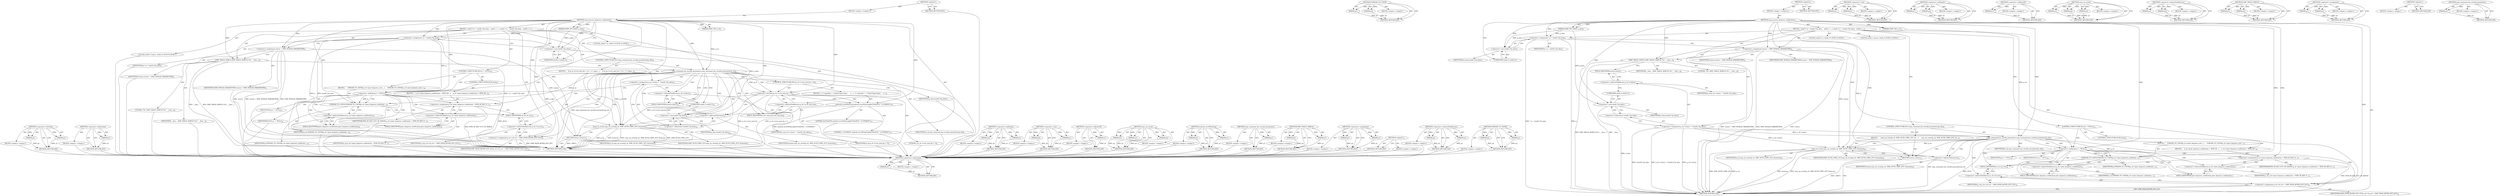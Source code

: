 digraph "STREAM_TO_UINT8" {
vulnerable_110 [label=<(METHOD,&lt;operator&gt;.indirection)>];
vulnerable_111 [label=<(PARAM,p1)>];
vulnerable_112 [label=<(BLOCK,&lt;empty&gt;,&lt;empty&gt;)>];
vulnerable_113 [label=<(METHOD_RETURN,ANY)>];
vulnerable_133 [label=<(METHOD,STREAM_TO_UINT8)>];
vulnerable_134 [label=<(PARAM,p1)>];
vulnerable_135 [label=<(PARAM,p2)>];
vulnerable_136 [label=<(BLOCK,&lt;empty&gt;,&lt;empty&gt;)>];
vulnerable_137 [label=<(METHOD_RETURN,ANY)>];
vulnerable_6 [label=<(METHOD,&lt;global&gt;)<SUB>1</SUB>>];
vulnerable_7 [label=<(BLOCK,&lt;empty&gt;,&lt;empty&gt;)<SUB>1</SUB>>];
vulnerable_8 [label=<(METHOD,smp_process_keypress_notification)<SUB>1</SUB>>];
vulnerable_9 [label=<(PARAM,tSMP_CB* p_cb)<SUB>1</SUB>>];
vulnerable_10 [label=<(PARAM,tSMP_INT_DATA* p_data)<SUB>1</SUB>>];
vulnerable_11 [label=<(BLOCK,{
 uint8_t* p = (uint8_t*)p_data;

   uint8_t r...,{
 uint8_t* p = (uint8_t*)p_data;

   uint8_t r...)<SUB>1</SUB>>];
vulnerable_12 [label="<(LOCAL,uint8_t* p: uint8_t*)<SUB>2</SUB>>"];
vulnerable_13 [label=<(&lt;operator&gt;.assignment,* p = (uint8_t*)p_data)<SUB>2</SUB>>];
vulnerable_14 [label=<(IDENTIFIER,p,* p = (uint8_t*)p_data)<SUB>2</SUB>>];
vulnerable_15 [label=<(&lt;operator&gt;.cast,(uint8_t*)p_data)<SUB>2</SUB>>];
vulnerable_16 [label=<(UNKNOWN,uint8_t*,uint8_t*)<SUB>2</SUB>>];
vulnerable_17 [label=<(IDENTIFIER,p_data,(uint8_t*)p_data)<SUB>2</SUB>>];
vulnerable_18 [label="<(LOCAL,uint8_t reason: uint8_t)<SUB>4</SUB>>"];
vulnerable_19 [label=<(&lt;operator&gt;.assignment,reason = SMP_INVALID_PARAMETERS)<SUB>4</SUB>>];
vulnerable_20 [label=<(IDENTIFIER,reason,reason = SMP_INVALID_PARAMETERS)<SUB>4</SUB>>];
vulnerable_21 [label=<(IDENTIFIER,SMP_INVALID_PARAMETERS,reason = SMP_INVALID_PARAMETERS)<SUB>4</SUB>>];
vulnerable_22 [label=<(SMP_TRACE_DEBUG,SMP_TRACE_DEBUG(&quot;%s&quot;, __func__))<SUB>6</SUB>>];
vulnerable_23 [label=<(LITERAL,&quot;%s&quot;,SMP_TRACE_DEBUG(&quot;%s&quot;, __func__))<SUB>6</SUB>>];
vulnerable_24 [label=<(IDENTIFIER,__func__,SMP_TRACE_DEBUG(&quot;%s&quot;, __func__))<SUB>6</SUB>>];
vulnerable_25 [label=<(&lt;operator&gt;.assignment,p_cb-&gt;status = *(uint8_t*)p_data)<SUB>7</SUB>>];
vulnerable_26 [label=<(&lt;operator&gt;.indirectFieldAccess,p_cb-&gt;status)<SUB>7</SUB>>];
vulnerable_27 [label=<(IDENTIFIER,p_cb,p_cb-&gt;status = *(uint8_t*)p_data)<SUB>7</SUB>>];
vulnerable_28 [label=<(FIELD_IDENTIFIER,status,status)<SUB>7</SUB>>];
vulnerable_29 [label=<(&lt;operator&gt;.indirection,*(uint8_t*)p_data)<SUB>7</SUB>>];
vulnerable_30 [label=<(&lt;operator&gt;.cast,(uint8_t*)p_data)<SUB>7</SUB>>];
vulnerable_31 [label=<(UNKNOWN,uint8_t*,uint8_t*)<SUB>7</SUB>>];
vulnerable_32 [label=<(IDENTIFIER,p_data,(uint8_t*)p_data)<SUB>7</SUB>>];
vulnerable_33 [label=<(CONTROL_STRUCTURE,IF,if (smp_command_has_invalid_parameters(p_cb)))<SUB>9</SUB>>];
vulnerable_34 [label=<(smp_command_has_invalid_parameters,smp_command_has_invalid_parameters(p_cb))<SUB>9</SUB>>];
vulnerable_35 [label=<(IDENTIFIER,p_cb,smp_command_has_invalid_parameters(p_cb))<SUB>9</SUB>>];
vulnerable_36 [label=<(BLOCK,{
     smp_sm_event(p_cb, SMP_AUTH_CMPL_EVT, &amp;r...,{
     smp_sm_event(p_cb, SMP_AUTH_CMPL_EVT, &amp;r...)<SUB>9</SUB>>];
vulnerable_37 [label=<(smp_sm_event,smp_sm_event(p_cb, SMP_AUTH_CMPL_EVT, &amp;reason))<SUB>10</SUB>>];
vulnerable_38 [label=<(IDENTIFIER,p_cb,smp_sm_event(p_cb, SMP_AUTH_CMPL_EVT, &amp;reason))<SUB>10</SUB>>];
vulnerable_39 [label=<(IDENTIFIER,SMP_AUTH_CMPL_EVT,smp_sm_event(p_cb, SMP_AUTH_CMPL_EVT, &amp;reason))<SUB>10</SUB>>];
vulnerable_40 [label=<(&lt;operator&gt;.addressOf,&amp;reason)<SUB>10</SUB>>];
vulnerable_41 [label=<(IDENTIFIER,reason,smp_sm_event(p_cb, SMP_AUTH_CMPL_EVT, &amp;reason))<SUB>10</SUB>>];
vulnerable_42 [label=<(RETURN,return;,return;)<SUB>11</SUB>>];
vulnerable_43 [label=<(CONTROL_STRUCTURE,IF,if (p != NULL))<SUB>14</SUB>>];
vulnerable_44 [label=<(&lt;operator&gt;.notEquals,p != NULL)<SUB>14</SUB>>];
vulnerable_45 [label=<(IDENTIFIER,p,p != NULL)<SUB>14</SUB>>];
vulnerable_46 [label=<(IDENTIFIER,NULL,p != NULL)<SUB>14</SUB>>];
vulnerable_47 [label=<(BLOCK,{
     STREAM_TO_UINT8(p_cb-&gt;peer_keypress_noti...,{
     STREAM_TO_UINT8(p_cb-&gt;peer_keypress_noti...)<SUB>14</SUB>>];
vulnerable_48 [label=<(STREAM_TO_UINT8,STREAM_TO_UINT8(p_cb-&gt;peer_keypress_notificatio...)<SUB>15</SUB>>];
vulnerable_49 [label=<(&lt;operator&gt;.indirectFieldAccess,p_cb-&gt;peer_keypress_notification)<SUB>15</SUB>>];
vulnerable_50 [label=<(IDENTIFIER,p_cb,STREAM_TO_UINT8(p_cb-&gt;peer_keypress_notificatio...)<SUB>15</SUB>>];
vulnerable_51 [label=<(FIELD_IDENTIFIER,peer_keypress_notification,peer_keypress_notification)<SUB>15</SUB>>];
vulnerable_52 [label=<(IDENTIFIER,p,STREAM_TO_UINT8(p_cb-&gt;peer_keypress_notificatio...)<SUB>15</SUB>>];
vulnerable_53 [label=<(CONTROL_STRUCTURE,ELSE,else)<SUB>16</SUB>>];
vulnerable_54 [label=<(BLOCK,{
    p_cb-&gt;peer_keypress_notification = BTM_SP...,{
    p_cb-&gt;peer_keypress_notification = BTM_SP...)<SUB>16</SUB>>];
vulnerable_55 [label=<(&lt;operator&gt;.assignment,p_cb-&gt;peer_keypress_notification = BTM_SP_KEY_O...)<SUB>17</SUB>>];
vulnerable_56 [label=<(&lt;operator&gt;.indirectFieldAccess,p_cb-&gt;peer_keypress_notification)<SUB>17</SUB>>];
vulnerable_57 [label=<(IDENTIFIER,p_cb,p_cb-&gt;peer_keypress_notification = BTM_SP_KEY_O...)<SUB>17</SUB>>];
vulnerable_58 [label=<(FIELD_IDENTIFIER,peer_keypress_notification,peer_keypress_notification)<SUB>17</SUB>>];
vulnerable_59 [label=<(IDENTIFIER,BTM_SP_KEY_OUT_OF_RANGE,p_cb-&gt;peer_keypress_notification = BTM_SP_KEY_O...)<SUB>17</SUB>>];
vulnerable_60 [label=<(&lt;operator&gt;.assignment,p_cb-&gt;cb_evt = SMP_PEER_KEYPR_NOT_EVT)<SUB>19</SUB>>];
vulnerable_61 [label=<(&lt;operator&gt;.indirectFieldAccess,p_cb-&gt;cb_evt)<SUB>19</SUB>>];
vulnerable_62 [label=<(IDENTIFIER,p_cb,p_cb-&gt;cb_evt = SMP_PEER_KEYPR_NOT_EVT)<SUB>19</SUB>>];
vulnerable_63 [label=<(FIELD_IDENTIFIER,cb_evt,cb_evt)<SUB>19</SUB>>];
vulnerable_64 [label=<(IDENTIFIER,SMP_PEER_KEYPR_NOT_EVT,p_cb-&gt;cb_evt = SMP_PEER_KEYPR_NOT_EVT)<SUB>19</SUB>>];
vulnerable_65 [label=<(METHOD_RETURN,void)<SUB>1</SUB>>];
vulnerable_67 [label=<(METHOD_RETURN,ANY)<SUB>1</SUB>>];
vulnerable_95 [label=<(METHOD,&lt;operator&gt;.cast)>];
vulnerable_96 [label=<(PARAM,p1)>];
vulnerable_97 [label=<(PARAM,p2)>];
vulnerable_98 [label=<(BLOCK,&lt;empty&gt;,&lt;empty&gt;)>];
vulnerable_99 [label=<(METHOD_RETURN,ANY)>];
vulnerable_128 [label=<(METHOD,&lt;operator&gt;.notEquals)>];
vulnerable_129 [label=<(PARAM,p1)>];
vulnerable_130 [label=<(PARAM,p2)>];
vulnerable_131 [label=<(BLOCK,&lt;empty&gt;,&lt;empty&gt;)>];
vulnerable_132 [label=<(METHOD_RETURN,ANY)>];
vulnerable_124 [label=<(METHOD,&lt;operator&gt;.addressOf)>];
vulnerable_125 [label=<(PARAM,p1)>];
vulnerable_126 [label=<(BLOCK,&lt;empty&gt;,&lt;empty&gt;)>];
vulnerable_127 [label=<(METHOD_RETURN,ANY)>];
vulnerable_118 [label=<(METHOD,smp_sm_event)>];
vulnerable_119 [label=<(PARAM,p1)>];
vulnerable_120 [label=<(PARAM,p2)>];
vulnerable_121 [label=<(PARAM,p3)>];
vulnerable_122 [label=<(BLOCK,&lt;empty&gt;,&lt;empty&gt;)>];
vulnerable_123 [label=<(METHOD_RETURN,ANY)>];
vulnerable_105 [label=<(METHOD,&lt;operator&gt;.indirectFieldAccess)>];
vulnerable_106 [label=<(PARAM,p1)>];
vulnerable_107 [label=<(PARAM,p2)>];
vulnerable_108 [label=<(BLOCK,&lt;empty&gt;,&lt;empty&gt;)>];
vulnerable_109 [label=<(METHOD_RETURN,ANY)>];
vulnerable_100 [label=<(METHOD,SMP_TRACE_DEBUG)>];
vulnerable_101 [label=<(PARAM,p1)>];
vulnerable_102 [label=<(PARAM,p2)>];
vulnerable_103 [label=<(BLOCK,&lt;empty&gt;,&lt;empty&gt;)>];
vulnerable_104 [label=<(METHOD_RETURN,ANY)>];
vulnerable_90 [label=<(METHOD,&lt;operator&gt;.assignment)>];
vulnerable_91 [label=<(PARAM,p1)>];
vulnerable_92 [label=<(PARAM,p2)>];
vulnerable_93 [label=<(BLOCK,&lt;empty&gt;,&lt;empty&gt;)>];
vulnerable_94 [label=<(METHOD_RETURN,ANY)>];
vulnerable_84 [label=<(METHOD,&lt;global&gt;)<SUB>1</SUB>>];
vulnerable_85 [label=<(BLOCK,&lt;empty&gt;,&lt;empty&gt;)>];
vulnerable_86 [label=<(METHOD_RETURN,ANY)>];
vulnerable_114 [label=<(METHOD,smp_command_has_invalid_parameters)>];
vulnerable_115 [label=<(PARAM,p1)>];
vulnerable_116 [label=<(BLOCK,&lt;empty&gt;,&lt;empty&gt;)>];
vulnerable_117 [label=<(METHOD_RETURN,ANY)>];
fixed_123 [label=<(METHOD,&lt;operator&gt;.lessThan)>];
fixed_124 [label=<(PARAM,p1)>];
fixed_125 [label=<(PARAM,p2)>];
fixed_126 [label=<(BLOCK,&lt;empty&gt;,&lt;empty&gt;)>];
fixed_127 [label=<(METHOD_RETURN,ANY)>];
fixed_148 [label=<(METHOD,&lt;operator&gt;.indirection)>];
fixed_149 [label=<(PARAM,p1)>];
fixed_150 [label=<(BLOCK,&lt;empty&gt;,&lt;empty&gt;)>];
fixed_151 [label=<(METHOD_RETURN,ANY)>];
fixed_6 [label=<(METHOD,&lt;global&gt;)<SUB>1</SUB>>];
fixed_7 [label=<(BLOCK,&lt;empty&gt;,&lt;empty&gt;)<SUB>1</SUB>>];
fixed_8 [label=<(METHOD,smp_process_keypress_notification)<SUB>1</SUB>>];
fixed_9 [label=<(PARAM,tSMP_CB* p_cb)<SUB>1</SUB>>];
fixed_10 [label=<(PARAM,tSMP_INT_DATA* p_data)<SUB>1</SUB>>];
fixed_11 [label=<(BLOCK,{
 uint8_t* p = (uint8_t*)p_data;

   uint8_t r...,{
 uint8_t* p = (uint8_t*)p_data;

   uint8_t r...)<SUB>1</SUB>>];
fixed_12 [label="<(LOCAL,uint8_t* p: uint8_t*)<SUB>2</SUB>>"];
fixed_13 [label=<(&lt;operator&gt;.assignment,* p = (uint8_t*)p_data)<SUB>2</SUB>>];
fixed_14 [label=<(IDENTIFIER,p,* p = (uint8_t*)p_data)<SUB>2</SUB>>];
fixed_15 [label=<(&lt;operator&gt;.cast,(uint8_t*)p_data)<SUB>2</SUB>>];
fixed_16 [label=<(UNKNOWN,uint8_t*,uint8_t*)<SUB>2</SUB>>];
fixed_17 [label=<(IDENTIFIER,p_data,(uint8_t*)p_data)<SUB>2</SUB>>];
fixed_18 [label="<(LOCAL,uint8_t reason: uint8_t)<SUB>4</SUB>>"];
fixed_19 [label=<(&lt;operator&gt;.assignment,reason = SMP_INVALID_PARAMETERS)<SUB>4</SUB>>];
fixed_20 [label=<(IDENTIFIER,reason,reason = SMP_INVALID_PARAMETERS)<SUB>4</SUB>>];
fixed_21 [label=<(IDENTIFIER,SMP_INVALID_PARAMETERS,reason = SMP_INVALID_PARAMETERS)<SUB>4</SUB>>];
fixed_22 [label=<(SMP_TRACE_DEBUG,SMP_TRACE_DEBUG(&quot;%s&quot;, __func__))<SUB>6</SUB>>];
fixed_23 [label=<(LITERAL,&quot;%s&quot;,SMP_TRACE_DEBUG(&quot;%s&quot;, __func__))<SUB>6</SUB>>];
fixed_24 [label=<(IDENTIFIER,__func__,SMP_TRACE_DEBUG(&quot;%s&quot;, __func__))<SUB>6</SUB>>];
fixed_25 [label=<(CONTROL_STRUCTURE,IF,if (smp_command_has_invalid_parameters(p_cb)))<SUB>8</SUB>>];
fixed_26 [label=<(smp_command_has_invalid_parameters,smp_command_has_invalid_parameters(p_cb))<SUB>8</SUB>>];
fixed_27 [label=<(IDENTIFIER,p_cb,smp_command_has_invalid_parameters(p_cb))<SUB>8</SUB>>];
fixed_28 [label=<(BLOCK,{
    if (p_cb-&gt;rcvd_cmd_len &lt; 2) {  // 1 (opco...,{
    if (p_cb-&gt;rcvd_cmd_len &lt; 2) {  // 1 (opco...)<SUB>8</SUB>>];
fixed_29 [label=<(CONTROL_STRUCTURE,IF,if (p_cb-&gt;rcvd_cmd_len &lt; 2))<SUB>9</SUB>>];
fixed_30 [label=<(&lt;operator&gt;.lessThan,p_cb-&gt;rcvd_cmd_len &lt; 2)<SUB>9</SUB>>];
fixed_31 [label=<(&lt;operator&gt;.indirectFieldAccess,p_cb-&gt;rcvd_cmd_len)<SUB>9</SUB>>];
fixed_32 [label=<(IDENTIFIER,p_cb,p_cb-&gt;rcvd_cmd_len &lt; 2)<SUB>9</SUB>>];
fixed_33 [label=<(FIELD_IDENTIFIER,rcvd_cmd_len,rcvd_cmd_len)<SUB>9</SUB>>];
fixed_34 [label=<(LITERAL,2,p_cb-&gt;rcvd_cmd_len &lt; 2)<SUB>9</SUB>>];
fixed_35 [label=<(BLOCK,{  // 1 (opcode) + 1 (Notif Type) bytes
      a...,{  // 1 (opcode) + 1 (Notif Type) bytes
      a...)<SUB>9</SUB>>];
fixed_36 [label=<(android_errorWriteLog,android_errorWriteLog(0x534e4554, &quot;111936834&quot;))<SUB>10</SUB>>];
fixed_37 [label=<(LITERAL,0x534e4554,android_errorWriteLog(0x534e4554, &quot;111936834&quot;))<SUB>10</SUB>>];
fixed_38 [label=<(LITERAL,&quot;111936834&quot;,android_errorWriteLog(0x534e4554, &quot;111936834&quot;))<SUB>10</SUB>>];
fixed_39 [label=<(smp_sm_event,smp_sm_event(p_cb, SMP_AUTH_CMPL_EVT, &amp;reason))<SUB>12</SUB>>];
fixed_40 [label=<(IDENTIFIER,p_cb,smp_sm_event(p_cb, SMP_AUTH_CMPL_EVT, &amp;reason))<SUB>12</SUB>>];
fixed_41 [label=<(IDENTIFIER,SMP_AUTH_CMPL_EVT,smp_sm_event(p_cb, SMP_AUTH_CMPL_EVT, &amp;reason))<SUB>12</SUB>>];
fixed_42 [label=<(&lt;operator&gt;.addressOf,&amp;reason)<SUB>12</SUB>>];
fixed_43 [label=<(IDENTIFIER,reason,smp_sm_event(p_cb, SMP_AUTH_CMPL_EVT, &amp;reason))<SUB>12</SUB>>];
fixed_44 [label=<(RETURN,return;,return;)<SUB>13</SUB>>];
fixed_45 [label=<(&lt;operator&gt;.assignment,p_cb-&gt;status = *(uint8_t*)p_data)<SUB>16</SUB>>];
fixed_46 [label=<(&lt;operator&gt;.indirectFieldAccess,p_cb-&gt;status)<SUB>16</SUB>>];
fixed_47 [label=<(IDENTIFIER,p_cb,p_cb-&gt;status = *(uint8_t*)p_data)<SUB>16</SUB>>];
fixed_48 [label=<(FIELD_IDENTIFIER,status,status)<SUB>16</SUB>>];
fixed_49 [label=<(&lt;operator&gt;.indirection,*(uint8_t*)p_data)<SUB>16</SUB>>];
fixed_50 [label=<(&lt;operator&gt;.cast,(uint8_t*)p_data)<SUB>16</SUB>>];
fixed_51 [label=<(UNKNOWN,uint8_t*,uint8_t*)<SUB>16</SUB>>];
fixed_52 [label=<(IDENTIFIER,p_data,(uint8_t*)p_data)<SUB>16</SUB>>];
fixed_53 [label=<(CONTROL_STRUCTURE,IF,if (p != NULL))<SUB>18</SUB>>];
fixed_54 [label=<(&lt;operator&gt;.notEquals,p != NULL)<SUB>18</SUB>>];
fixed_55 [label=<(IDENTIFIER,p,p != NULL)<SUB>18</SUB>>];
fixed_56 [label=<(IDENTIFIER,NULL,p != NULL)<SUB>18</SUB>>];
fixed_57 [label=<(BLOCK,{
     STREAM_TO_UINT8(p_cb-&gt;peer_keypress_noti...,{
     STREAM_TO_UINT8(p_cb-&gt;peer_keypress_noti...)<SUB>18</SUB>>];
fixed_58 [label=<(STREAM_TO_UINT8,STREAM_TO_UINT8(p_cb-&gt;peer_keypress_notificatio...)<SUB>19</SUB>>];
fixed_59 [label=<(&lt;operator&gt;.indirectFieldAccess,p_cb-&gt;peer_keypress_notification)<SUB>19</SUB>>];
fixed_60 [label=<(IDENTIFIER,p_cb,STREAM_TO_UINT8(p_cb-&gt;peer_keypress_notificatio...)<SUB>19</SUB>>];
fixed_61 [label=<(FIELD_IDENTIFIER,peer_keypress_notification,peer_keypress_notification)<SUB>19</SUB>>];
fixed_62 [label=<(IDENTIFIER,p,STREAM_TO_UINT8(p_cb-&gt;peer_keypress_notificatio...)<SUB>19</SUB>>];
fixed_63 [label=<(CONTROL_STRUCTURE,ELSE,else)<SUB>20</SUB>>];
fixed_64 [label=<(BLOCK,{
    p_cb-&gt;peer_keypress_notification = BTM_SP...,{
    p_cb-&gt;peer_keypress_notification = BTM_SP...)<SUB>20</SUB>>];
fixed_65 [label=<(&lt;operator&gt;.assignment,p_cb-&gt;peer_keypress_notification = BTM_SP_KEY_O...)<SUB>21</SUB>>];
fixed_66 [label=<(&lt;operator&gt;.indirectFieldAccess,p_cb-&gt;peer_keypress_notification)<SUB>21</SUB>>];
fixed_67 [label=<(IDENTIFIER,p_cb,p_cb-&gt;peer_keypress_notification = BTM_SP_KEY_O...)<SUB>21</SUB>>];
fixed_68 [label=<(FIELD_IDENTIFIER,peer_keypress_notification,peer_keypress_notification)<SUB>21</SUB>>];
fixed_69 [label=<(IDENTIFIER,BTM_SP_KEY_OUT_OF_RANGE,p_cb-&gt;peer_keypress_notification = BTM_SP_KEY_O...)<SUB>21</SUB>>];
fixed_70 [label=<(&lt;operator&gt;.assignment,p_cb-&gt;cb_evt = SMP_PEER_KEYPR_NOT_EVT)<SUB>23</SUB>>];
fixed_71 [label=<(&lt;operator&gt;.indirectFieldAccess,p_cb-&gt;cb_evt)<SUB>23</SUB>>];
fixed_72 [label=<(IDENTIFIER,p_cb,p_cb-&gt;cb_evt = SMP_PEER_KEYPR_NOT_EVT)<SUB>23</SUB>>];
fixed_73 [label=<(FIELD_IDENTIFIER,cb_evt,cb_evt)<SUB>23</SUB>>];
fixed_74 [label=<(IDENTIFIER,SMP_PEER_KEYPR_NOT_EVT,p_cb-&gt;cb_evt = SMP_PEER_KEYPR_NOT_EVT)<SUB>23</SUB>>];
fixed_75 [label=<(METHOD_RETURN,void)<SUB>1</SUB>>];
fixed_77 [label=<(METHOD_RETURN,ANY)<SUB>1</SUB>>];
fixed_152 [label=<(METHOD,&lt;operator&gt;.notEquals)>];
fixed_153 [label=<(PARAM,p1)>];
fixed_154 [label=<(PARAM,p2)>];
fixed_155 [label=<(BLOCK,&lt;empty&gt;,&lt;empty&gt;)>];
fixed_156 [label=<(METHOD_RETURN,ANY)>];
fixed_109 [label=<(METHOD,&lt;operator&gt;.cast)>];
fixed_110 [label=<(PARAM,p1)>];
fixed_111 [label=<(PARAM,p2)>];
fixed_112 [label=<(BLOCK,&lt;empty&gt;,&lt;empty&gt;)>];
fixed_113 [label=<(METHOD_RETURN,ANY)>];
fixed_144 [label=<(METHOD,&lt;operator&gt;.addressOf)>];
fixed_145 [label=<(PARAM,p1)>];
fixed_146 [label=<(BLOCK,&lt;empty&gt;,&lt;empty&gt;)>];
fixed_147 [label=<(METHOD_RETURN,ANY)>];
fixed_138 [label=<(METHOD,smp_sm_event)>];
fixed_139 [label=<(PARAM,p1)>];
fixed_140 [label=<(PARAM,p2)>];
fixed_141 [label=<(PARAM,p3)>];
fixed_142 [label=<(BLOCK,&lt;empty&gt;,&lt;empty&gt;)>];
fixed_143 [label=<(METHOD_RETURN,ANY)>];
fixed_133 [label=<(METHOD,android_errorWriteLog)>];
fixed_134 [label=<(PARAM,p1)>];
fixed_135 [label=<(PARAM,p2)>];
fixed_136 [label=<(BLOCK,&lt;empty&gt;,&lt;empty&gt;)>];
fixed_137 [label=<(METHOD_RETURN,ANY)>];
fixed_119 [label=<(METHOD,smp_command_has_invalid_parameters)>];
fixed_120 [label=<(PARAM,p1)>];
fixed_121 [label=<(BLOCK,&lt;empty&gt;,&lt;empty&gt;)>];
fixed_122 [label=<(METHOD_RETURN,ANY)>];
fixed_114 [label=<(METHOD,SMP_TRACE_DEBUG)>];
fixed_115 [label=<(PARAM,p1)>];
fixed_116 [label=<(PARAM,p2)>];
fixed_117 [label=<(BLOCK,&lt;empty&gt;,&lt;empty&gt;)>];
fixed_118 [label=<(METHOD_RETURN,ANY)>];
fixed_104 [label=<(METHOD,&lt;operator&gt;.assignment)>];
fixed_105 [label=<(PARAM,p1)>];
fixed_106 [label=<(PARAM,p2)>];
fixed_107 [label=<(BLOCK,&lt;empty&gt;,&lt;empty&gt;)>];
fixed_108 [label=<(METHOD_RETURN,ANY)>];
fixed_98 [label=<(METHOD,&lt;global&gt;)<SUB>1</SUB>>];
fixed_99 [label=<(BLOCK,&lt;empty&gt;,&lt;empty&gt;)>];
fixed_100 [label=<(METHOD_RETURN,ANY)>];
fixed_128 [label=<(METHOD,&lt;operator&gt;.indirectFieldAccess)>];
fixed_129 [label=<(PARAM,p1)>];
fixed_130 [label=<(PARAM,p2)>];
fixed_131 [label=<(BLOCK,&lt;empty&gt;,&lt;empty&gt;)>];
fixed_132 [label=<(METHOD_RETURN,ANY)>];
fixed_157 [label=<(METHOD,STREAM_TO_UINT8)>];
fixed_158 [label=<(PARAM,p1)>];
fixed_159 [label=<(PARAM,p2)>];
fixed_160 [label=<(BLOCK,&lt;empty&gt;,&lt;empty&gt;)>];
fixed_161 [label=<(METHOD_RETURN,ANY)>];
vulnerable_110 -> vulnerable_111  [key=0, label="AST: "];
vulnerable_110 -> vulnerable_111  [key=1, label="DDG: "];
vulnerable_110 -> vulnerable_112  [key=0, label="AST: "];
vulnerable_110 -> vulnerable_113  [key=0, label="AST: "];
vulnerable_110 -> vulnerable_113  [key=1, label="CFG: "];
vulnerable_111 -> vulnerable_113  [key=0, label="DDG: p1"];
vulnerable_133 -> vulnerable_134  [key=0, label="AST: "];
vulnerable_133 -> vulnerable_134  [key=1, label="DDG: "];
vulnerable_133 -> vulnerable_136  [key=0, label="AST: "];
vulnerable_133 -> vulnerable_135  [key=0, label="AST: "];
vulnerable_133 -> vulnerable_135  [key=1, label="DDG: "];
vulnerable_133 -> vulnerable_137  [key=0, label="AST: "];
vulnerable_133 -> vulnerable_137  [key=1, label="CFG: "];
vulnerable_134 -> vulnerable_137  [key=0, label="DDG: p1"];
vulnerable_135 -> vulnerable_137  [key=0, label="DDG: p2"];
vulnerable_6 -> vulnerable_7  [key=0, label="AST: "];
vulnerable_6 -> vulnerable_67  [key=0, label="AST: "];
vulnerable_6 -> vulnerable_67  [key=1, label="CFG: "];
vulnerable_7 -> vulnerable_8  [key=0, label="AST: "];
vulnerable_8 -> vulnerable_9  [key=0, label="AST: "];
vulnerable_8 -> vulnerable_9  [key=1, label="DDG: "];
vulnerable_8 -> vulnerable_10  [key=0, label="AST: "];
vulnerable_8 -> vulnerable_10  [key=1, label="DDG: "];
vulnerable_8 -> vulnerable_11  [key=0, label="AST: "];
vulnerable_8 -> vulnerable_65  [key=0, label="AST: "];
vulnerable_8 -> vulnerable_16  [key=0, label="CFG: "];
vulnerable_8 -> vulnerable_13  [key=0, label="DDG: "];
vulnerable_8 -> vulnerable_19  [key=0, label="DDG: "];
vulnerable_8 -> vulnerable_60  [key=0, label="DDG: "];
vulnerable_8 -> vulnerable_22  [key=0, label="DDG: "];
vulnerable_8 -> vulnerable_15  [key=0, label="DDG: "];
vulnerable_8 -> vulnerable_34  [key=0, label="DDG: "];
vulnerable_8 -> vulnerable_42  [key=0, label="DDG: "];
vulnerable_8 -> vulnerable_44  [key=0, label="DDG: "];
vulnerable_8 -> vulnerable_30  [key=0, label="DDG: "];
vulnerable_8 -> vulnerable_37  [key=0, label="DDG: "];
vulnerable_8 -> vulnerable_48  [key=0, label="DDG: "];
vulnerable_8 -> vulnerable_55  [key=0, label="DDG: "];
vulnerable_9 -> vulnerable_34  [key=0, label="DDG: p_cb"];
vulnerable_10 -> vulnerable_13  [key=0, label="DDG: p_data"];
vulnerable_10 -> vulnerable_15  [key=0, label="DDG: p_data"];
vulnerable_10 -> vulnerable_30  [key=0, label="DDG: p_data"];
vulnerable_11 -> vulnerable_12  [key=0, label="AST: "];
vulnerable_11 -> vulnerable_13  [key=0, label="AST: "];
vulnerable_11 -> vulnerable_18  [key=0, label="AST: "];
vulnerable_11 -> vulnerable_19  [key=0, label="AST: "];
vulnerable_11 -> vulnerable_22  [key=0, label="AST: "];
vulnerable_11 -> vulnerable_25  [key=0, label="AST: "];
vulnerable_11 -> vulnerable_33  [key=0, label="AST: "];
vulnerable_11 -> vulnerable_43  [key=0, label="AST: "];
vulnerable_11 -> vulnerable_60  [key=0, label="AST: "];
vulnerable_13 -> vulnerable_14  [key=0, label="AST: "];
vulnerable_13 -> vulnerable_15  [key=0, label="AST: "];
vulnerable_13 -> vulnerable_19  [key=0, label="CFG: "];
vulnerable_13 -> vulnerable_65  [key=0, label="DDG: p"];
vulnerable_13 -> vulnerable_65  [key=1, label="DDG: * p = (uint8_t*)p_data"];
vulnerable_13 -> vulnerable_44  [key=0, label="DDG: p"];
vulnerable_15 -> vulnerable_16  [key=0, label="AST: "];
vulnerable_15 -> vulnerable_17  [key=0, label="AST: "];
vulnerable_15 -> vulnerable_13  [key=0, label="CFG: "];
vulnerable_16 -> vulnerable_15  [key=0, label="CFG: "];
vulnerable_19 -> vulnerable_20  [key=0, label="AST: "];
vulnerable_19 -> vulnerable_21  [key=0, label="AST: "];
vulnerable_19 -> vulnerable_22  [key=0, label="CFG: "];
vulnerable_19 -> vulnerable_65  [key=0, label="DDG: reason"];
vulnerable_19 -> vulnerable_65  [key=1, label="DDG: reason = SMP_INVALID_PARAMETERS"];
vulnerable_19 -> vulnerable_65  [key=2, label="DDG: SMP_INVALID_PARAMETERS"];
vulnerable_19 -> vulnerable_37  [key=0, label="DDG: reason"];
vulnerable_22 -> vulnerable_23  [key=0, label="AST: "];
vulnerable_22 -> vulnerable_24  [key=0, label="AST: "];
vulnerable_22 -> vulnerable_28  [key=0, label="CFG: "];
vulnerable_22 -> vulnerable_65  [key=0, label="DDG: SMP_TRACE_DEBUG(&quot;%s&quot;, __func__)"];
vulnerable_22 -> vulnerable_65  [key=1, label="DDG: __func__"];
vulnerable_25 -> vulnerable_26  [key=0, label="AST: "];
vulnerable_25 -> vulnerable_29  [key=0, label="AST: "];
vulnerable_25 -> vulnerable_34  [key=0, label="CFG: "];
vulnerable_25 -> vulnerable_34  [key=1, label="DDG: p_cb-&gt;status"];
vulnerable_25 -> vulnerable_65  [key=0, label="DDG: p_cb-&gt;status"];
vulnerable_25 -> vulnerable_65  [key=1, label="DDG: *(uint8_t*)p_data"];
vulnerable_25 -> vulnerable_65  [key=2, label="DDG: p_cb-&gt;status = *(uint8_t*)p_data"];
vulnerable_25 -> vulnerable_37  [key=0, label="DDG: p_cb-&gt;status"];
vulnerable_26 -> vulnerable_27  [key=0, label="AST: "];
vulnerable_26 -> vulnerable_28  [key=0, label="AST: "];
vulnerable_26 -> vulnerable_31  [key=0, label="CFG: "];
vulnerable_28 -> vulnerable_26  [key=0, label="CFG: "];
vulnerable_29 -> vulnerable_30  [key=0, label="AST: "];
vulnerable_29 -> vulnerable_25  [key=0, label="CFG: "];
vulnerable_30 -> vulnerable_31  [key=0, label="AST: "];
vulnerable_30 -> vulnerable_32  [key=0, label="AST: "];
vulnerable_30 -> vulnerable_29  [key=0, label="CFG: "];
vulnerable_30 -> vulnerable_65  [key=0, label="DDG: p_data"];
vulnerable_31 -> vulnerable_30  [key=0, label="CFG: "];
vulnerable_33 -> vulnerable_34  [key=0, label="AST: "];
vulnerable_33 -> vulnerable_36  [key=0, label="AST: "];
vulnerable_34 -> vulnerable_35  [key=0, label="AST: "];
vulnerable_34 -> vulnerable_40  [key=0, label="CFG: "];
vulnerable_34 -> vulnerable_40  [key=1, label="CDG: "];
vulnerable_34 -> vulnerable_44  [key=0, label="CFG: "];
vulnerable_34 -> vulnerable_44  [key=1, label="CDG: "];
vulnerable_34 -> vulnerable_65  [key=0, label="DDG: smp_command_has_invalid_parameters(p_cb)"];
vulnerable_34 -> vulnerable_37  [key=0, label="DDG: p_cb"];
vulnerable_34 -> vulnerable_37  [key=1, label="CDG: "];
vulnerable_34 -> vulnerable_48  [key=0, label="DDG: p_cb"];
vulnerable_34 -> vulnerable_60  [key=0, label="CDG: "];
vulnerable_34 -> vulnerable_61  [key=0, label="CDG: "];
vulnerable_34 -> vulnerable_42  [key=0, label="CDG: "];
vulnerable_34 -> vulnerable_63  [key=0, label="CDG: "];
vulnerable_36 -> vulnerable_37  [key=0, label="AST: "];
vulnerable_36 -> vulnerable_42  [key=0, label="AST: "];
vulnerable_37 -> vulnerable_38  [key=0, label="AST: "];
vulnerable_37 -> vulnerable_39  [key=0, label="AST: "];
vulnerable_37 -> vulnerable_40  [key=0, label="AST: "];
vulnerable_37 -> vulnerable_42  [key=0, label="CFG: "];
vulnerable_37 -> vulnerable_65  [key=0, label="DDG: p_cb"];
vulnerable_37 -> vulnerable_65  [key=1, label="DDG: &amp;reason"];
vulnerable_37 -> vulnerable_65  [key=2, label="DDG: smp_sm_event(p_cb, SMP_AUTH_CMPL_EVT, &amp;reason)"];
vulnerable_37 -> vulnerable_65  [key=3, label="DDG: SMP_AUTH_CMPL_EVT"];
vulnerable_40 -> vulnerable_41  [key=0, label="AST: "];
vulnerable_40 -> vulnerable_37  [key=0, label="CFG: "];
vulnerable_42 -> vulnerable_65  [key=0, label="CFG: "];
vulnerable_42 -> vulnerable_65  [key=1, label="DDG: &lt;RET&gt;"];
vulnerable_43 -> vulnerable_44  [key=0, label="AST: "];
vulnerable_43 -> vulnerable_47  [key=0, label="AST: "];
vulnerable_43 -> vulnerable_53  [key=0, label="AST: "];
vulnerable_44 -> vulnerable_45  [key=0, label="AST: "];
vulnerable_44 -> vulnerable_46  [key=0, label="AST: "];
vulnerable_44 -> vulnerable_51  [key=0, label="CFG: "];
vulnerable_44 -> vulnerable_51  [key=1, label="CDG: "];
vulnerable_44 -> vulnerable_58  [key=0, label="CFG: "];
vulnerable_44 -> vulnerable_58  [key=1, label="CDG: "];
vulnerable_44 -> vulnerable_65  [key=0, label="DDG: NULL"];
vulnerable_44 -> vulnerable_48  [key=0, label="DDG: p"];
vulnerable_44 -> vulnerable_48  [key=1, label="CDG: "];
vulnerable_44 -> vulnerable_49  [key=0, label="CDG: "];
vulnerable_44 -> vulnerable_56  [key=0, label="CDG: "];
vulnerable_44 -> vulnerable_55  [key=0, label="CDG: "];
vulnerable_47 -> vulnerable_48  [key=0, label="AST: "];
vulnerable_48 -> vulnerable_49  [key=0, label="AST: "];
vulnerable_48 -> vulnerable_52  [key=0, label="AST: "];
vulnerable_48 -> vulnerable_63  [key=0, label="CFG: "];
vulnerable_49 -> vulnerable_50  [key=0, label="AST: "];
vulnerable_49 -> vulnerable_51  [key=0, label="AST: "];
vulnerable_49 -> vulnerable_48  [key=0, label="CFG: "];
vulnerable_51 -> vulnerable_49  [key=0, label="CFG: "];
vulnerable_53 -> vulnerable_54  [key=0, label="AST: "];
vulnerable_54 -> vulnerable_55  [key=0, label="AST: "];
vulnerable_55 -> vulnerable_56  [key=0, label="AST: "];
vulnerable_55 -> vulnerable_59  [key=0, label="AST: "];
vulnerable_55 -> vulnerable_63  [key=0, label="CFG: "];
vulnerable_55 -> vulnerable_65  [key=0, label="DDG: BTM_SP_KEY_OUT_OF_RANGE"];
vulnerable_56 -> vulnerable_57  [key=0, label="AST: "];
vulnerable_56 -> vulnerable_58  [key=0, label="AST: "];
vulnerable_56 -> vulnerable_55  [key=0, label="CFG: "];
vulnerable_58 -> vulnerable_56  [key=0, label="CFG: "];
vulnerable_60 -> vulnerable_61  [key=0, label="AST: "];
vulnerable_60 -> vulnerable_64  [key=0, label="AST: "];
vulnerable_60 -> vulnerable_65  [key=0, label="CFG: "];
vulnerable_60 -> vulnerable_65  [key=1, label="DDG: SMP_PEER_KEYPR_NOT_EVT"];
vulnerable_61 -> vulnerable_62  [key=0, label="AST: "];
vulnerable_61 -> vulnerable_63  [key=0, label="AST: "];
vulnerable_61 -> vulnerable_60  [key=0, label="CFG: "];
vulnerable_63 -> vulnerable_61  [key=0, label="CFG: "];
vulnerable_95 -> vulnerable_96  [key=0, label="AST: "];
vulnerable_95 -> vulnerable_96  [key=1, label="DDG: "];
vulnerable_95 -> vulnerable_98  [key=0, label="AST: "];
vulnerable_95 -> vulnerable_97  [key=0, label="AST: "];
vulnerable_95 -> vulnerable_97  [key=1, label="DDG: "];
vulnerable_95 -> vulnerable_99  [key=0, label="AST: "];
vulnerable_95 -> vulnerable_99  [key=1, label="CFG: "];
vulnerable_96 -> vulnerable_99  [key=0, label="DDG: p1"];
vulnerable_97 -> vulnerable_99  [key=0, label="DDG: p2"];
vulnerable_128 -> vulnerable_129  [key=0, label="AST: "];
vulnerable_128 -> vulnerable_129  [key=1, label="DDG: "];
vulnerable_128 -> vulnerable_131  [key=0, label="AST: "];
vulnerable_128 -> vulnerable_130  [key=0, label="AST: "];
vulnerable_128 -> vulnerable_130  [key=1, label="DDG: "];
vulnerable_128 -> vulnerable_132  [key=0, label="AST: "];
vulnerable_128 -> vulnerable_132  [key=1, label="CFG: "];
vulnerable_129 -> vulnerable_132  [key=0, label="DDG: p1"];
vulnerable_130 -> vulnerable_132  [key=0, label="DDG: p2"];
vulnerable_124 -> vulnerable_125  [key=0, label="AST: "];
vulnerable_124 -> vulnerable_125  [key=1, label="DDG: "];
vulnerable_124 -> vulnerable_126  [key=0, label="AST: "];
vulnerable_124 -> vulnerable_127  [key=0, label="AST: "];
vulnerable_124 -> vulnerable_127  [key=1, label="CFG: "];
vulnerable_125 -> vulnerable_127  [key=0, label="DDG: p1"];
vulnerable_118 -> vulnerable_119  [key=0, label="AST: "];
vulnerable_118 -> vulnerable_119  [key=1, label="DDG: "];
vulnerable_118 -> vulnerable_122  [key=0, label="AST: "];
vulnerable_118 -> vulnerable_120  [key=0, label="AST: "];
vulnerable_118 -> vulnerable_120  [key=1, label="DDG: "];
vulnerable_118 -> vulnerable_123  [key=0, label="AST: "];
vulnerable_118 -> vulnerable_123  [key=1, label="CFG: "];
vulnerable_118 -> vulnerable_121  [key=0, label="AST: "];
vulnerable_118 -> vulnerable_121  [key=1, label="DDG: "];
vulnerable_119 -> vulnerable_123  [key=0, label="DDG: p1"];
vulnerable_120 -> vulnerable_123  [key=0, label="DDG: p2"];
vulnerable_121 -> vulnerable_123  [key=0, label="DDG: p3"];
vulnerable_105 -> vulnerable_106  [key=0, label="AST: "];
vulnerable_105 -> vulnerable_106  [key=1, label="DDG: "];
vulnerable_105 -> vulnerable_108  [key=0, label="AST: "];
vulnerable_105 -> vulnerable_107  [key=0, label="AST: "];
vulnerable_105 -> vulnerable_107  [key=1, label="DDG: "];
vulnerable_105 -> vulnerable_109  [key=0, label="AST: "];
vulnerable_105 -> vulnerable_109  [key=1, label="CFG: "];
vulnerable_106 -> vulnerable_109  [key=0, label="DDG: p1"];
vulnerable_107 -> vulnerable_109  [key=0, label="DDG: p2"];
vulnerable_100 -> vulnerable_101  [key=0, label="AST: "];
vulnerable_100 -> vulnerable_101  [key=1, label="DDG: "];
vulnerable_100 -> vulnerable_103  [key=0, label="AST: "];
vulnerable_100 -> vulnerable_102  [key=0, label="AST: "];
vulnerable_100 -> vulnerable_102  [key=1, label="DDG: "];
vulnerable_100 -> vulnerable_104  [key=0, label="AST: "];
vulnerable_100 -> vulnerable_104  [key=1, label="CFG: "];
vulnerable_101 -> vulnerable_104  [key=0, label="DDG: p1"];
vulnerable_102 -> vulnerable_104  [key=0, label="DDG: p2"];
vulnerable_90 -> vulnerable_91  [key=0, label="AST: "];
vulnerable_90 -> vulnerable_91  [key=1, label="DDG: "];
vulnerable_90 -> vulnerable_93  [key=0, label="AST: "];
vulnerable_90 -> vulnerable_92  [key=0, label="AST: "];
vulnerable_90 -> vulnerable_92  [key=1, label="DDG: "];
vulnerable_90 -> vulnerable_94  [key=0, label="AST: "];
vulnerable_90 -> vulnerable_94  [key=1, label="CFG: "];
vulnerable_91 -> vulnerable_94  [key=0, label="DDG: p1"];
vulnerable_92 -> vulnerable_94  [key=0, label="DDG: p2"];
vulnerable_84 -> vulnerable_85  [key=0, label="AST: "];
vulnerable_84 -> vulnerable_86  [key=0, label="AST: "];
vulnerable_84 -> vulnerable_86  [key=1, label="CFG: "];
vulnerable_114 -> vulnerable_115  [key=0, label="AST: "];
vulnerable_114 -> vulnerable_115  [key=1, label="DDG: "];
vulnerable_114 -> vulnerable_116  [key=0, label="AST: "];
vulnerable_114 -> vulnerable_117  [key=0, label="AST: "];
vulnerable_114 -> vulnerable_117  [key=1, label="CFG: "];
vulnerable_115 -> vulnerable_117  [key=0, label="DDG: p1"];
fixed_123 -> fixed_124  [key=0, label="AST: "];
fixed_123 -> fixed_124  [key=1, label="DDG: "];
fixed_123 -> fixed_126  [key=0, label="AST: "];
fixed_123 -> fixed_125  [key=0, label="AST: "];
fixed_123 -> fixed_125  [key=1, label="DDG: "];
fixed_123 -> fixed_127  [key=0, label="AST: "];
fixed_123 -> fixed_127  [key=1, label="CFG: "];
fixed_124 -> fixed_127  [key=0, label="DDG: p1"];
fixed_125 -> fixed_127  [key=0, label="DDG: p2"];
fixed_126 -> vulnerable_110  [key=0];
fixed_127 -> vulnerable_110  [key=0];
fixed_148 -> fixed_149  [key=0, label="AST: "];
fixed_148 -> fixed_149  [key=1, label="DDG: "];
fixed_148 -> fixed_150  [key=0, label="AST: "];
fixed_148 -> fixed_151  [key=0, label="AST: "];
fixed_148 -> fixed_151  [key=1, label="CFG: "];
fixed_149 -> fixed_151  [key=0, label="DDG: p1"];
fixed_150 -> vulnerable_110  [key=0];
fixed_151 -> vulnerable_110  [key=0];
fixed_6 -> fixed_7  [key=0, label="AST: "];
fixed_6 -> fixed_77  [key=0, label="AST: "];
fixed_6 -> fixed_77  [key=1, label="CFG: "];
fixed_7 -> fixed_8  [key=0, label="AST: "];
fixed_8 -> fixed_9  [key=0, label="AST: "];
fixed_8 -> fixed_9  [key=1, label="DDG: "];
fixed_8 -> fixed_10  [key=0, label="AST: "];
fixed_8 -> fixed_10  [key=1, label="DDG: "];
fixed_8 -> fixed_11  [key=0, label="AST: "];
fixed_8 -> fixed_75  [key=0, label="AST: "];
fixed_8 -> fixed_16  [key=0, label="CFG: "];
fixed_8 -> fixed_13  [key=0, label="DDG: "];
fixed_8 -> fixed_19  [key=0, label="DDG: "];
fixed_8 -> fixed_70  [key=0, label="DDG: "];
fixed_8 -> fixed_22  [key=0, label="DDG: "];
fixed_8 -> fixed_15  [key=0, label="DDG: "];
fixed_8 -> fixed_26  [key=0, label="DDG: "];
fixed_8 -> fixed_44  [key=0, label="DDG: "];
fixed_8 -> fixed_54  [key=0, label="DDG: "];
fixed_8 -> fixed_39  [key=0, label="DDG: "];
fixed_8 -> fixed_50  [key=0, label="DDG: "];
fixed_8 -> fixed_58  [key=0, label="DDG: "];
fixed_8 -> fixed_65  [key=0, label="DDG: "];
fixed_8 -> fixed_30  [key=0, label="DDG: "];
fixed_8 -> fixed_36  [key=0, label="DDG: "];
fixed_9 -> fixed_26  [key=0, label="DDG: p_cb"];
fixed_10 -> fixed_13  [key=0, label="DDG: p_data"];
fixed_10 -> fixed_15  [key=0, label="DDG: p_data"];
fixed_10 -> fixed_50  [key=0, label="DDG: p_data"];
fixed_11 -> fixed_12  [key=0, label="AST: "];
fixed_11 -> fixed_13  [key=0, label="AST: "];
fixed_11 -> fixed_18  [key=0, label="AST: "];
fixed_11 -> fixed_19  [key=0, label="AST: "];
fixed_11 -> fixed_22  [key=0, label="AST: "];
fixed_11 -> fixed_25  [key=0, label="AST: "];
fixed_11 -> fixed_45  [key=0, label="AST: "];
fixed_11 -> fixed_53  [key=0, label="AST: "];
fixed_11 -> fixed_70  [key=0, label="AST: "];
fixed_12 -> vulnerable_110  [key=0];
fixed_13 -> fixed_14  [key=0, label="AST: "];
fixed_13 -> fixed_15  [key=0, label="AST: "];
fixed_13 -> fixed_19  [key=0, label="CFG: "];
fixed_13 -> fixed_75  [key=0, label="DDG: p"];
fixed_13 -> fixed_75  [key=1, label="DDG: (uint8_t*)p_data"];
fixed_13 -> fixed_75  [key=2, label="DDG: * p = (uint8_t*)p_data"];
fixed_13 -> fixed_54  [key=0, label="DDG: p"];
fixed_14 -> vulnerable_110  [key=0];
fixed_15 -> fixed_16  [key=0, label="AST: "];
fixed_15 -> fixed_17  [key=0, label="AST: "];
fixed_15 -> fixed_13  [key=0, label="CFG: "];
fixed_15 -> fixed_75  [key=0, label="DDG: p_data"];
fixed_16 -> fixed_15  [key=0, label="CFG: "];
fixed_17 -> vulnerable_110  [key=0];
fixed_18 -> vulnerable_110  [key=0];
fixed_19 -> fixed_20  [key=0, label="AST: "];
fixed_19 -> fixed_21  [key=0, label="AST: "];
fixed_19 -> fixed_22  [key=0, label="CFG: "];
fixed_19 -> fixed_75  [key=0, label="DDG: reason"];
fixed_19 -> fixed_75  [key=1, label="DDG: reason = SMP_INVALID_PARAMETERS"];
fixed_19 -> fixed_75  [key=2, label="DDG: SMP_INVALID_PARAMETERS"];
fixed_19 -> fixed_39  [key=0, label="DDG: reason"];
fixed_20 -> vulnerable_110  [key=0];
fixed_21 -> vulnerable_110  [key=0];
fixed_22 -> fixed_23  [key=0, label="AST: "];
fixed_22 -> fixed_24  [key=0, label="AST: "];
fixed_22 -> fixed_26  [key=0, label="CFG: "];
fixed_22 -> fixed_75  [key=0, label="DDG: SMP_TRACE_DEBUG(&quot;%s&quot;, __func__)"];
fixed_22 -> fixed_75  [key=1, label="DDG: __func__"];
fixed_23 -> vulnerable_110  [key=0];
fixed_24 -> vulnerable_110  [key=0];
fixed_25 -> fixed_26  [key=0, label="AST: "];
fixed_25 -> fixed_28  [key=0, label="AST: "];
fixed_26 -> fixed_27  [key=0, label="AST: "];
fixed_26 -> fixed_33  [key=0, label="CFG: "];
fixed_26 -> fixed_33  [key=1, label="CDG: "];
fixed_26 -> fixed_48  [key=0, label="CFG: "];
fixed_26 -> fixed_48  [key=1, label="CDG: "];
fixed_26 -> fixed_75  [key=0, label="DDG: smp_command_has_invalid_parameters(p_cb)"];
fixed_26 -> fixed_39  [key=0, label="DDG: p_cb"];
fixed_26 -> fixed_39  [key=1, label="CDG: "];
fixed_26 -> fixed_58  [key=0, label="DDG: p_cb"];
fixed_26 -> fixed_30  [key=0, label="DDG: p_cb"];
fixed_26 -> fixed_30  [key=1, label="CDG: "];
fixed_26 -> fixed_49  [key=0, label="CDG: "];
fixed_26 -> fixed_73  [key=0, label="CDG: "];
fixed_26 -> fixed_42  [key=0, label="CDG: "];
fixed_26 -> fixed_51  [key=0, label="CDG: "];
fixed_26 -> fixed_71  [key=0, label="CDG: "];
fixed_26 -> fixed_46  [key=0, label="CDG: "];
fixed_26 -> fixed_70  [key=0, label="CDG: "];
fixed_26 -> fixed_45  [key=0, label="CDG: "];
fixed_26 -> fixed_50  [key=0, label="CDG: "];
fixed_26 -> fixed_44  [key=0, label="CDG: "];
fixed_26 -> fixed_54  [key=0, label="CDG: "];
fixed_26 -> fixed_31  [key=0, label="CDG: "];
fixed_27 -> vulnerable_110  [key=0];
fixed_28 -> fixed_29  [key=0, label="AST: "];
fixed_28 -> fixed_39  [key=0, label="AST: "];
fixed_28 -> fixed_44  [key=0, label="AST: "];
fixed_29 -> fixed_30  [key=0, label="AST: "];
fixed_29 -> fixed_35  [key=0, label="AST: "];
fixed_30 -> fixed_31  [key=0, label="AST: "];
fixed_30 -> fixed_34  [key=0, label="AST: "];
fixed_30 -> fixed_36  [key=0, label="CFG: "];
fixed_30 -> fixed_36  [key=1, label="CDG: "];
fixed_30 -> fixed_42  [key=0, label="CFG: "];
fixed_30 -> fixed_75  [key=0, label="DDG: p_cb-&gt;rcvd_cmd_len"];
fixed_30 -> fixed_75  [key=1, label="DDG: p_cb-&gt;rcvd_cmd_len &lt; 2"];
fixed_30 -> fixed_39  [key=0, label="DDG: p_cb-&gt;rcvd_cmd_len"];
fixed_31 -> fixed_32  [key=0, label="AST: "];
fixed_31 -> fixed_33  [key=0, label="AST: "];
fixed_31 -> fixed_30  [key=0, label="CFG: "];
fixed_32 -> vulnerable_110  [key=0];
fixed_33 -> fixed_31  [key=0, label="CFG: "];
fixed_34 -> vulnerable_110  [key=0];
fixed_35 -> fixed_36  [key=0, label="AST: "];
fixed_36 -> fixed_37  [key=0, label="AST: "];
fixed_36 -> fixed_38  [key=0, label="AST: "];
fixed_36 -> fixed_42  [key=0, label="CFG: "];
fixed_36 -> fixed_75  [key=0, label="DDG: android_errorWriteLog(0x534e4554, &quot;111936834&quot;)"];
fixed_37 -> vulnerable_110  [key=0];
fixed_38 -> vulnerable_110  [key=0];
fixed_39 -> fixed_40  [key=0, label="AST: "];
fixed_39 -> fixed_41  [key=0, label="AST: "];
fixed_39 -> fixed_42  [key=0, label="AST: "];
fixed_39 -> fixed_44  [key=0, label="CFG: "];
fixed_39 -> fixed_75  [key=0, label="DDG: p_cb"];
fixed_39 -> fixed_75  [key=1, label="DDG: &amp;reason"];
fixed_39 -> fixed_75  [key=2, label="DDG: smp_sm_event(p_cb, SMP_AUTH_CMPL_EVT, &amp;reason)"];
fixed_39 -> fixed_75  [key=3, label="DDG: SMP_AUTH_CMPL_EVT"];
fixed_40 -> vulnerable_110  [key=0];
fixed_41 -> vulnerable_110  [key=0];
fixed_42 -> fixed_43  [key=0, label="AST: "];
fixed_42 -> fixed_39  [key=0, label="CFG: "];
fixed_43 -> vulnerable_110  [key=0];
fixed_44 -> fixed_75  [key=0, label="CFG: "];
fixed_44 -> fixed_75  [key=1, label="DDG: &lt;RET&gt;"];
fixed_45 -> fixed_46  [key=0, label="AST: "];
fixed_45 -> fixed_49  [key=0, label="AST: "];
fixed_45 -> fixed_54  [key=0, label="CFG: "];
fixed_46 -> fixed_47  [key=0, label="AST: "];
fixed_46 -> fixed_48  [key=0, label="AST: "];
fixed_46 -> fixed_51  [key=0, label="CFG: "];
fixed_47 -> vulnerable_110  [key=0];
fixed_48 -> fixed_46  [key=0, label="CFG: "];
fixed_49 -> fixed_50  [key=0, label="AST: "];
fixed_49 -> fixed_45  [key=0, label="CFG: "];
fixed_50 -> fixed_51  [key=0, label="AST: "];
fixed_50 -> fixed_52  [key=0, label="AST: "];
fixed_50 -> fixed_49  [key=0, label="CFG: "];
fixed_51 -> fixed_50  [key=0, label="CFG: "];
fixed_52 -> vulnerable_110  [key=0];
fixed_53 -> fixed_54  [key=0, label="AST: "];
fixed_53 -> fixed_57  [key=0, label="AST: "];
fixed_53 -> fixed_63  [key=0, label="AST: "];
fixed_54 -> fixed_55  [key=0, label="AST: "];
fixed_54 -> fixed_56  [key=0, label="AST: "];
fixed_54 -> fixed_61  [key=0, label="CFG: "];
fixed_54 -> fixed_61  [key=1, label="CDG: "];
fixed_54 -> fixed_68  [key=0, label="CFG: "];
fixed_54 -> fixed_68  [key=1, label="CDG: "];
fixed_54 -> fixed_75  [key=0, label="DDG: NULL"];
fixed_54 -> fixed_58  [key=0, label="DDG: p"];
fixed_54 -> fixed_58  [key=1, label="CDG: "];
fixed_54 -> fixed_66  [key=0, label="CDG: "];
fixed_54 -> fixed_65  [key=0, label="CDG: "];
fixed_54 -> fixed_59  [key=0, label="CDG: "];
fixed_55 -> vulnerable_110  [key=0];
fixed_56 -> vulnerable_110  [key=0];
fixed_57 -> fixed_58  [key=0, label="AST: "];
fixed_58 -> fixed_59  [key=0, label="AST: "];
fixed_58 -> fixed_62  [key=0, label="AST: "];
fixed_58 -> fixed_73  [key=0, label="CFG: "];
fixed_59 -> fixed_60  [key=0, label="AST: "];
fixed_59 -> fixed_61  [key=0, label="AST: "];
fixed_59 -> fixed_58  [key=0, label="CFG: "];
fixed_60 -> vulnerable_110  [key=0];
fixed_61 -> fixed_59  [key=0, label="CFG: "];
fixed_62 -> vulnerable_110  [key=0];
fixed_63 -> fixed_64  [key=0, label="AST: "];
fixed_64 -> fixed_65  [key=0, label="AST: "];
fixed_65 -> fixed_66  [key=0, label="AST: "];
fixed_65 -> fixed_69  [key=0, label="AST: "];
fixed_65 -> fixed_73  [key=0, label="CFG: "];
fixed_65 -> fixed_75  [key=0, label="DDG: BTM_SP_KEY_OUT_OF_RANGE"];
fixed_66 -> fixed_67  [key=0, label="AST: "];
fixed_66 -> fixed_68  [key=0, label="AST: "];
fixed_66 -> fixed_65  [key=0, label="CFG: "];
fixed_67 -> vulnerable_110  [key=0];
fixed_68 -> fixed_66  [key=0, label="CFG: "];
fixed_69 -> vulnerable_110  [key=0];
fixed_70 -> fixed_71  [key=0, label="AST: "];
fixed_70 -> fixed_74  [key=0, label="AST: "];
fixed_70 -> fixed_75  [key=0, label="CFG: "];
fixed_70 -> fixed_75  [key=1, label="DDG: SMP_PEER_KEYPR_NOT_EVT"];
fixed_71 -> fixed_72  [key=0, label="AST: "];
fixed_71 -> fixed_73  [key=0, label="AST: "];
fixed_71 -> fixed_70  [key=0, label="CFG: "];
fixed_72 -> vulnerable_110  [key=0];
fixed_73 -> fixed_71  [key=0, label="CFG: "];
fixed_74 -> vulnerable_110  [key=0];
fixed_75 -> vulnerable_110  [key=0];
fixed_77 -> vulnerable_110  [key=0];
fixed_152 -> fixed_153  [key=0, label="AST: "];
fixed_152 -> fixed_153  [key=1, label="DDG: "];
fixed_152 -> fixed_155  [key=0, label="AST: "];
fixed_152 -> fixed_154  [key=0, label="AST: "];
fixed_152 -> fixed_154  [key=1, label="DDG: "];
fixed_152 -> fixed_156  [key=0, label="AST: "];
fixed_152 -> fixed_156  [key=1, label="CFG: "];
fixed_153 -> fixed_156  [key=0, label="DDG: p1"];
fixed_154 -> fixed_156  [key=0, label="DDG: p2"];
fixed_155 -> vulnerable_110  [key=0];
fixed_156 -> vulnerable_110  [key=0];
fixed_109 -> fixed_110  [key=0, label="AST: "];
fixed_109 -> fixed_110  [key=1, label="DDG: "];
fixed_109 -> fixed_112  [key=0, label="AST: "];
fixed_109 -> fixed_111  [key=0, label="AST: "];
fixed_109 -> fixed_111  [key=1, label="DDG: "];
fixed_109 -> fixed_113  [key=0, label="AST: "];
fixed_109 -> fixed_113  [key=1, label="CFG: "];
fixed_110 -> fixed_113  [key=0, label="DDG: p1"];
fixed_111 -> fixed_113  [key=0, label="DDG: p2"];
fixed_112 -> vulnerable_110  [key=0];
fixed_113 -> vulnerable_110  [key=0];
fixed_144 -> fixed_145  [key=0, label="AST: "];
fixed_144 -> fixed_145  [key=1, label="DDG: "];
fixed_144 -> fixed_146  [key=0, label="AST: "];
fixed_144 -> fixed_147  [key=0, label="AST: "];
fixed_144 -> fixed_147  [key=1, label="CFG: "];
fixed_145 -> fixed_147  [key=0, label="DDG: p1"];
fixed_146 -> vulnerable_110  [key=0];
fixed_147 -> vulnerable_110  [key=0];
fixed_138 -> fixed_139  [key=0, label="AST: "];
fixed_138 -> fixed_139  [key=1, label="DDG: "];
fixed_138 -> fixed_142  [key=0, label="AST: "];
fixed_138 -> fixed_140  [key=0, label="AST: "];
fixed_138 -> fixed_140  [key=1, label="DDG: "];
fixed_138 -> fixed_143  [key=0, label="AST: "];
fixed_138 -> fixed_143  [key=1, label="CFG: "];
fixed_138 -> fixed_141  [key=0, label="AST: "];
fixed_138 -> fixed_141  [key=1, label="DDG: "];
fixed_139 -> fixed_143  [key=0, label="DDG: p1"];
fixed_140 -> fixed_143  [key=0, label="DDG: p2"];
fixed_141 -> fixed_143  [key=0, label="DDG: p3"];
fixed_142 -> vulnerable_110  [key=0];
fixed_143 -> vulnerable_110  [key=0];
fixed_133 -> fixed_134  [key=0, label="AST: "];
fixed_133 -> fixed_134  [key=1, label="DDG: "];
fixed_133 -> fixed_136  [key=0, label="AST: "];
fixed_133 -> fixed_135  [key=0, label="AST: "];
fixed_133 -> fixed_135  [key=1, label="DDG: "];
fixed_133 -> fixed_137  [key=0, label="AST: "];
fixed_133 -> fixed_137  [key=1, label="CFG: "];
fixed_134 -> fixed_137  [key=0, label="DDG: p1"];
fixed_135 -> fixed_137  [key=0, label="DDG: p2"];
fixed_136 -> vulnerable_110  [key=0];
fixed_137 -> vulnerable_110  [key=0];
fixed_119 -> fixed_120  [key=0, label="AST: "];
fixed_119 -> fixed_120  [key=1, label="DDG: "];
fixed_119 -> fixed_121  [key=0, label="AST: "];
fixed_119 -> fixed_122  [key=0, label="AST: "];
fixed_119 -> fixed_122  [key=1, label="CFG: "];
fixed_120 -> fixed_122  [key=0, label="DDG: p1"];
fixed_121 -> vulnerable_110  [key=0];
fixed_122 -> vulnerable_110  [key=0];
fixed_114 -> fixed_115  [key=0, label="AST: "];
fixed_114 -> fixed_115  [key=1, label="DDG: "];
fixed_114 -> fixed_117  [key=0, label="AST: "];
fixed_114 -> fixed_116  [key=0, label="AST: "];
fixed_114 -> fixed_116  [key=1, label="DDG: "];
fixed_114 -> fixed_118  [key=0, label="AST: "];
fixed_114 -> fixed_118  [key=1, label="CFG: "];
fixed_115 -> fixed_118  [key=0, label="DDG: p1"];
fixed_116 -> fixed_118  [key=0, label="DDG: p2"];
fixed_117 -> vulnerable_110  [key=0];
fixed_118 -> vulnerable_110  [key=0];
fixed_104 -> fixed_105  [key=0, label="AST: "];
fixed_104 -> fixed_105  [key=1, label="DDG: "];
fixed_104 -> fixed_107  [key=0, label="AST: "];
fixed_104 -> fixed_106  [key=0, label="AST: "];
fixed_104 -> fixed_106  [key=1, label="DDG: "];
fixed_104 -> fixed_108  [key=0, label="AST: "];
fixed_104 -> fixed_108  [key=1, label="CFG: "];
fixed_105 -> fixed_108  [key=0, label="DDG: p1"];
fixed_106 -> fixed_108  [key=0, label="DDG: p2"];
fixed_107 -> vulnerable_110  [key=0];
fixed_108 -> vulnerable_110  [key=0];
fixed_98 -> fixed_99  [key=0, label="AST: "];
fixed_98 -> fixed_100  [key=0, label="AST: "];
fixed_98 -> fixed_100  [key=1, label="CFG: "];
fixed_99 -> vulnerable_110  [key=0];
fixed_100 -> vulnerable_110  [key=0];
fixed_128 -> fixed_129  [key=0, label="AST: "];
fixed_128 -> fixed_129  [key=1, label="DDG: "];
fixed_128 -> fixed_131  [key=0, label="AST: "];
fixed_128 -> fixed_130  [key=0, label="AST: "];
fixed_128 -> fixed_130  [key=1, label="DDG: "];
fixed_128 -> fixed_132  [key=0, label="AST: "];
fixed_128 -> fixed_132  [key=1, label="CFG: "];
fixed_129 -> fixed_132  [key=0, label="DDG: p1"];
fixed_130 -> fixed_132  [key=0, label="DDG: p2"];
fixed_131 -> vulnerable_110  [key=0];
fixed_132 -> vulnerable_110  [key=0];
fixed_157 -> fixed_158  [key=0, label="AST: "];
fixed_157 -> fixed_158  [key=1, label="DDG: "];
fixed_157 -> fixed_160  [key=0, label="AST: "];
fixed_157 -> fixed_159  [key=0, label="AST: "];
fixed_157 -> fixed_159  [key=1, label="DDG: "];
fixed_157 -> fixed_161  [key=0, label="AST: "];
fixed_157 -> fixed_161  [key=1, label="CFG: "];
fixed_158 -> fixed_161  [key=0, label="DDG: p1"];
fixed_159 -> fixed_161  [key=0, label="DDG: p2"];
fixed_160 -> vulnerable_110  [key=0];
fixed_161 -> vulnerable_110  [key=0];
}
